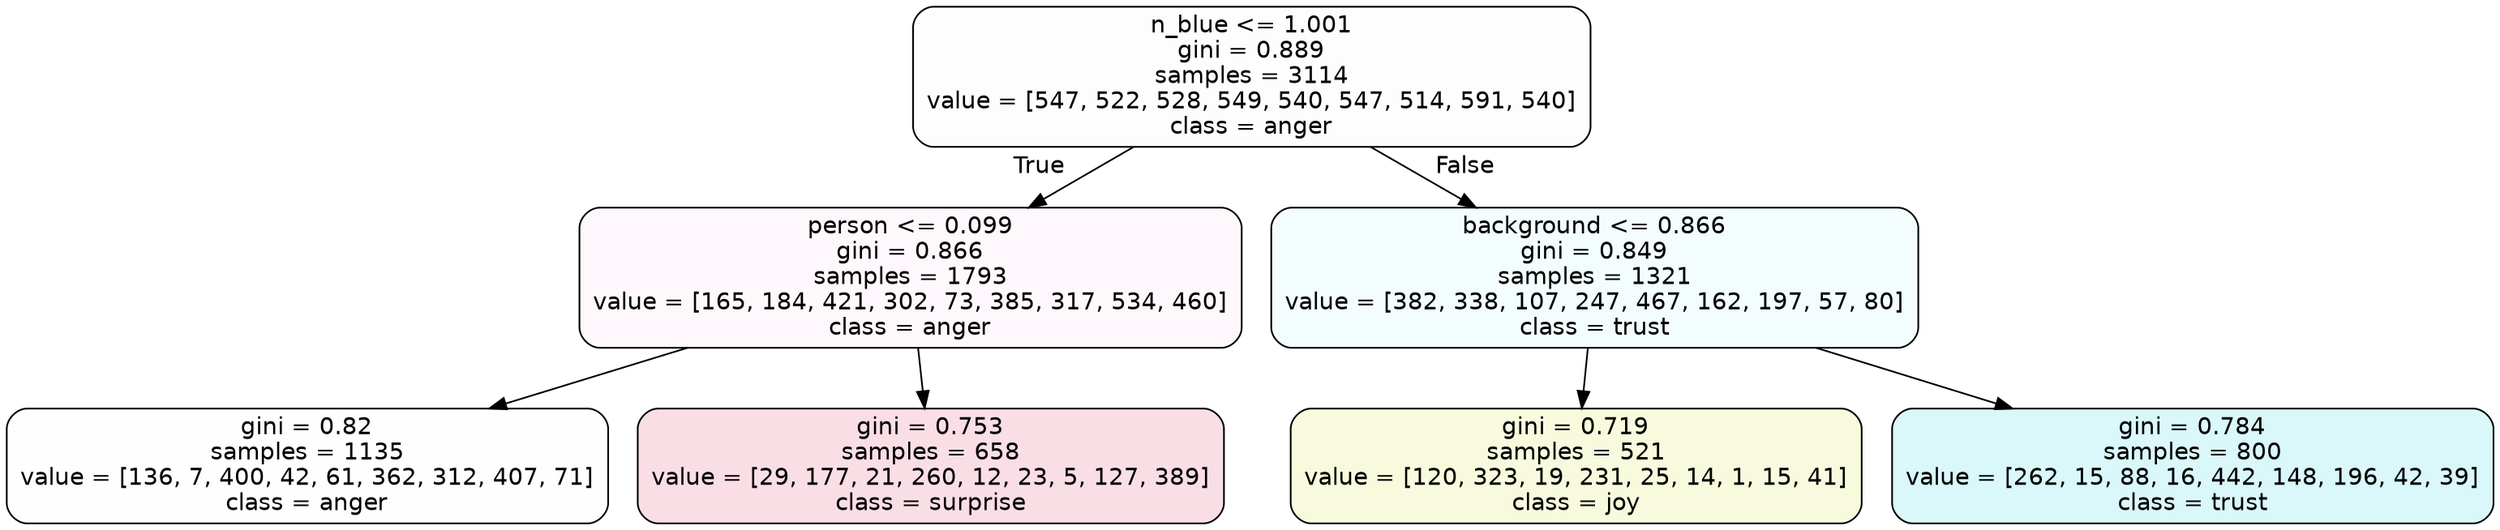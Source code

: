digraph Tree {
node [shape=box, style="filled, rounded", color="black", fontname=helvetica] ;
edge [fontname=helvetica] ;
0 [label="n_blue <= 1.001\ngini = 0.889\nsamples = 3114\nvalue = [547, 522, 528, 549, 540, 547, 514, 591, 540]\nclass = anger", fillcolor="#e539d702"] ;
1 [label="person <= 0.099\ngini = 0.866\nsamples = 1793\nvalue = [165, 184, 421, 302, 73, 385, 317, 534, 460]\nclass = anger", fillcolor="#e539d708"] ;
0 -> 1 [labeldistance=2.5, labelangle=45, headlabel="True"] ;
2 [label="gini = 0.82\nsamples = 1135\nvalue = [136, 7, 400, 42, 61, 362, 312, 407, 71]\nclass = anger", fillcolor="#e539d701"] ;
1 -> 2 ;
3 [label="gini = 0.753\nsamples = 658\nvalue = [29, 177, 21, 260, 12, 23, 5, 127, 389]\nclass = surprise", fillcolor="#e539642a"] ;
1 -> 3 ;
4 [label="background <= 0.866\ngini = 0.849\nsamples = 1321\nvalue = [382, 338, 107, 247, 467, 162, 197, 57, 80]\nclass = trust", fillcolor="#39d7e50d"] ;
0 -> 4 [labeldistance=2.5, labelangle=-45, headlabel="False"] ;
5 [label="gini = 0.719\nsamples = 521\nvalue = [120, 323, 19, 231, 25, 14, 1, 15, 41]\nclass = joy", fillcolor="#d7e5392a"] ;
4 -> 5 ;
6 [label="gini = 0.784\nsamples = 800\nvalue = [262, 15, 88, 16, 442, 148, 196, 42, 39]\nclass = trust", fillcolor="#39d7e52f"] ;
4 -> 6 ;
}